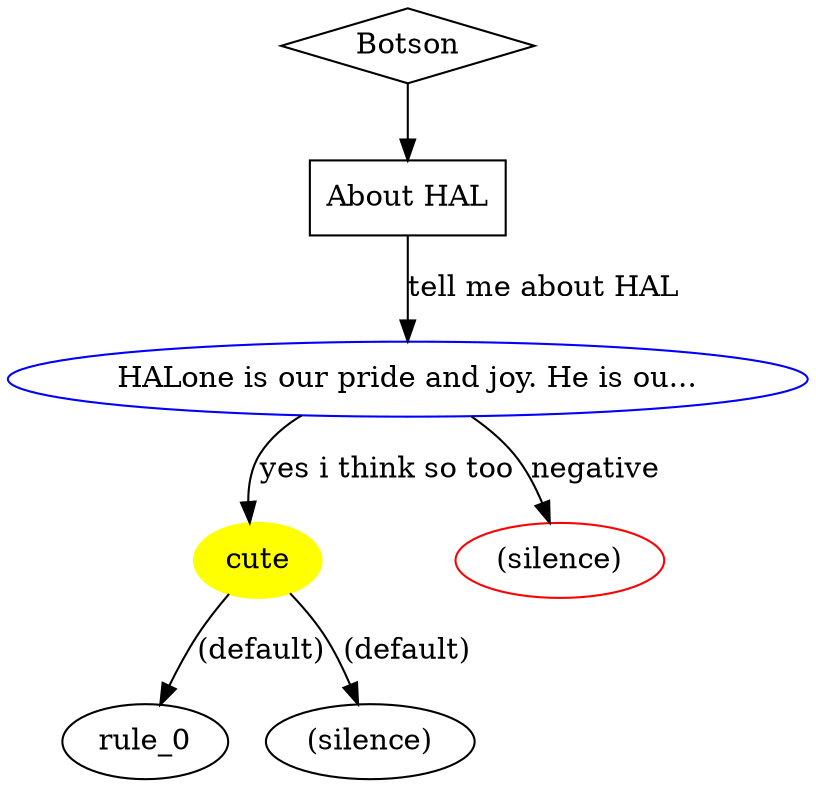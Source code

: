 digraph thread_3 {
thread [label="Botson",URL="Index.html?perform=ClassSubView&sub_class=2",shape=diamond];
thread -> enter;
enter [label="About HAL",URL="Index.html?perform=ScriptSubView&sub_script=3",shape=box];
rule_8[label="HALone is our pride and joy. He is ou...",color=blue,URL="Index.html?perform=RuleSubView&sub_rule=8"];
enter -> rule_8 [label="tell me about HAL"];
rule_8 -> rule_9 [label="yes i think so too"];
rule_8 -> rule_10 [label="negative"];
rule_9[label="cute",color=yellow,style=filled,URL="Index.html?perform=RuleSubView&sub_rule=9"];
rule_9 -> rule_0 [label="(default)"];
rule_9 -> rule_14 [label="(default)"];
rule_10[label="(silence)",color=red,URL="Index.html?perform=RuleSubView&sub_rule=10"];
rule_14[label="(silence)",color=black,URL="Index.html?perform=RuleSubView&sub_rule=14"];
}
